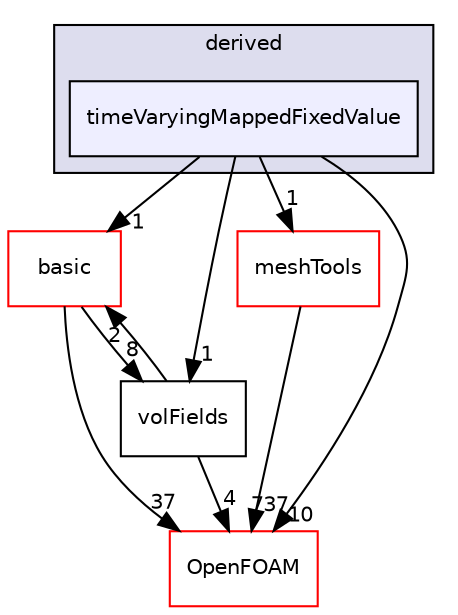 digraph "src/finiteVolume/fields/fvPatchFields/derived/timeVaryingMappedFixedValue" {
  bgcolor=transparent;
  compound=true
  node [ fontsize="10", fontname="Helvetica"];
  edge [ labelfontsize="10", labelfontname="Helvetica"];
  subgraph clusterdir_ece9aa6b5af9a7776a75b0c1993b0910 {
    graph [ bgcolor="#ddddee", pencolor="black", label="derived" fontname="Helvetica", fontsize="10", URL="dir_ece9aa6b5af9a7776a75b0c1993b0910.html"]
  dir_4abbbfd802a3ca1662aac408167f89ed [shape=box, label="timeVaryingMappedFixedValue", style="filled", fillcolor="#eeeeff", pencolor="black", URL="dir_4abbbfd802a3ca1662aac408167f89ed.html"];
  }
  dir_546b14c9025d30bb5b92fa069dbdd82c [shape=box label="basic" color="red" URL="dir_546b14c9025d30bb5b92fa069dbdd82c.html"];
  dir_ae30ad0bef50cf391b24c614251bb9fd [shape=box label="meshTools" color="red" URL="dir_ae30ad0bef50cf391b24c614251bb9fd.html"];
  dir_bd8bf7fa65467c460a50eacc456ce356 [shape=box label="volFields" URL="dir_bd8bf7fa65467c460a50eacc456ce356.html"];
  dir_c5473ff19b20e6ec4dfe5c310b3778a8 [shape=box label="OpenFOAM" color="red" URL="dir_c5473ff19b20e6ec4dfe5c310b3778a8.html"];
  dir_546b14c9025d30bb5b92fa069dbdd82c->dir_bd8bf7fa65467c460a50eacc456ce356 [headlabel="8", labeldistance=1.5 headhref="dir_000938_001062.html"];
  dir_546b14c9025d30bb5b92fa069dbdd82c->dir_c5473ff19b20e6ec4dfe5c310b3778a8 [headlabel="37", labeldistance=1.5 headhref="dir_000938_001896.html"];
  dir_ae30ad0bef50cf391b24c614251bb9fd->dir_c5473ff19b20e6ec4dfe5c310b3778a8 [headlabel="737", labeldistance=1.5 headhref="dir_001750_001896.html"];
  dir_4abbbfd802a3ca1662aac408167f89ed->dir_546b14c9025d30bb5b92fa069dbdd82c [headlabel="1", labeldistance=1.5 headhref="dir_001023_000938.html"];
  dir_4abbbfd802a3ca1662aac408167f89ed->dir_ae30ad0bef50cf391b24c614251bb9fd [headlabel="1", labeldistance=1.5 headhref="dir_001023_001750.html"];
  dir_4abbbfd802a3ca1662aac408167f89ed->dir_bd8bf7fa65467c460a50eacc456ce356 [headlabel="1", labeldistance=1.5 headhref="dir_001023_001062.html"];
  dir_4abbbfd802a3ca1662aac408167f89ed->dir_c5473ff19b20e6ec4dfe5c310b3778a8 [headlabel="10", labeldistance=1.5 headhref="dir_001023_001896.html"];
  dir_bd8bf7fa65467c460a50eacc456ce356->dir_546b14c9025d30bb5b92fa069dbdd82c [headlabel="2", labeldistance=1.5 headhref="dir_001062_000938.html"];
  dir_bd8bf7fa65467c460a50eacc456ce356->dir_c5473ff19b20e6ec4dfe5c310b3778a8 [headlabel="4", labeldistance=1.5 headhref="dir_001062_001896.html"];
}
